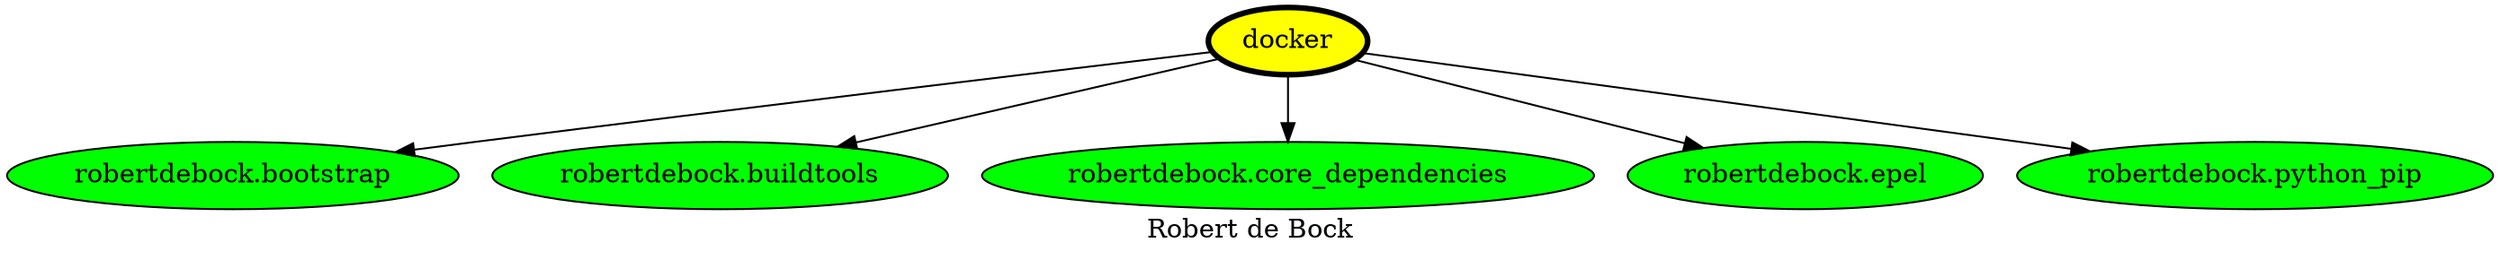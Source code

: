 digraph PhiloDilemma {
  label = "Robert de Bock" ;
  overlap=false
  {
    "docker" [fillcolor=yellow style=filled penwidth=3]
    "robertdebock.bootstrap" [fillcolor=green style=filled]
    "robertdebock.buildtools" [fillcolor=green style=filled]
    "robertdebock.core_dependencies" [fillcolor=green style=filled]
    "robertdebock.epel" [fillcolor=green style=filled]
    "robertdebock.python_pip" [fillcolor=green style=filled]
  }
  "docker" -> "robertdebock.bootstrap"
  "docker" -> "robertdebock.buildtools"
  "docker" -> "robertdebock.core_dependencies"
  "docker" -> "robertdebock.epel"
  "docker" -> "robertdebock.python_pip"
}
